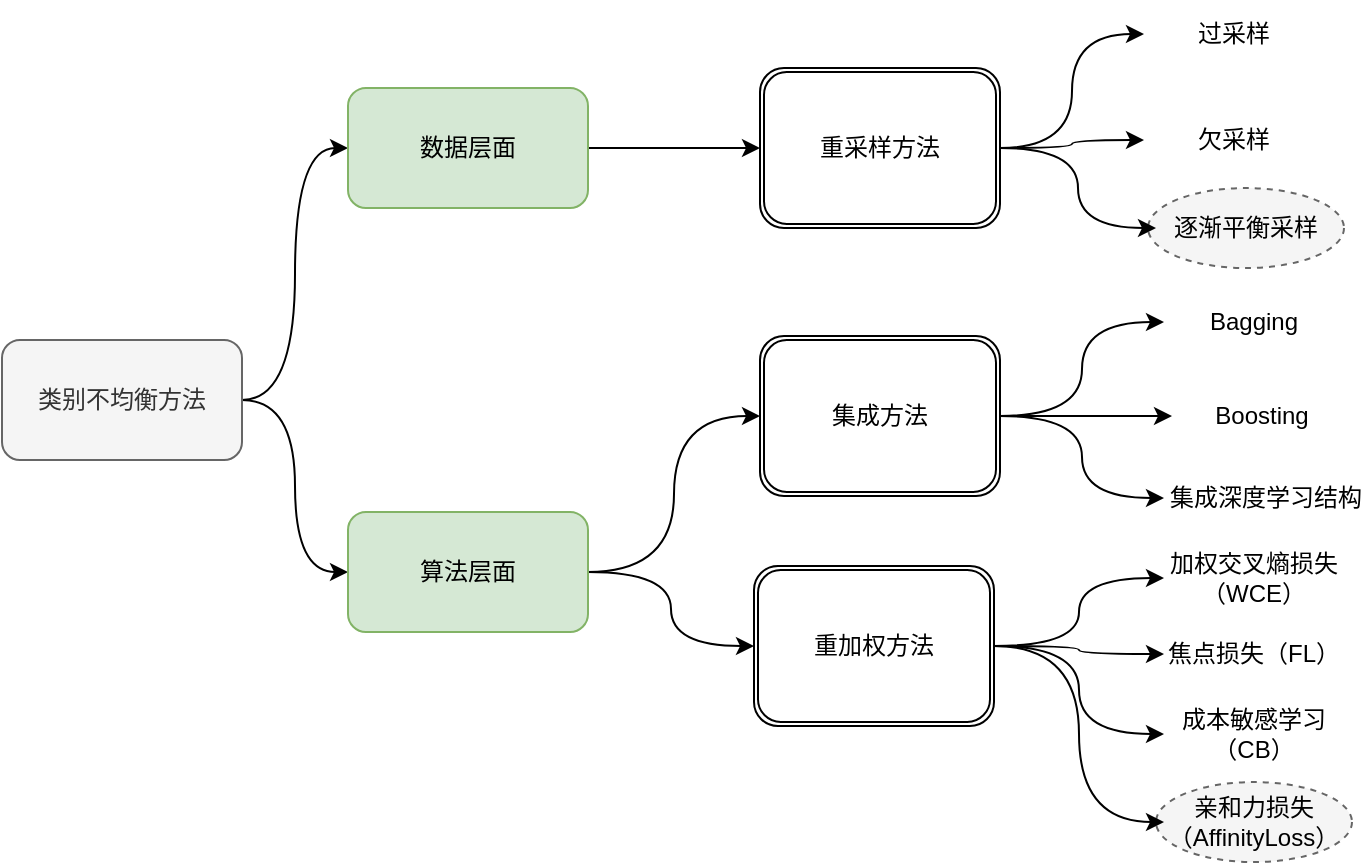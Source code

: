 <mxfile version="26.2.12">
  <diagram name="第 1 页" id="IvPZlndUoE6Re-1l50dJ">
    <mxGraphModel dx="1044" dy="562" grid="0" gridSize="10" guides="1" tooltips="1" connect="1" arrows="1" fold="1" page="1" pageScale="1" pageWidth="827" pageHeight="1169" math="0" shadow="0">
      <root>
        <mxCell id="0" />
        <mxCell id="1" parent="0" />
        <mxCell id="4BrUw0PnxXfCZn6Bulv5-29" value="" style="ellipse;whiteSpace=wrap;html=1;fillColor=#f5f5f5;strokeColor=#666666;fontColor=#333333;dashed=1;" vertex="1" parent="1">
          <mxGeometry x="597" y="856" width="98" height="40" as="geometry" />
        </mxCell>
        <mxCell id="4BrUw0PnxXfCZn6Bulv5-28" value="" style="ellipse;whiteSpace=wrap;html=1;fillColor=#f5f5f5;strokeColor=#666666;fontColor=#333333;dashed=1;" vertex="1" parent="1">
          <mxGeometry x="593" y="559" width="98" height="40" as="geometry" />
        </mxCell>
        <mxCell id="4BrUw0PnxXfCZn6Bulv5-26" value="逐渐平衡采样" style="rounded=1;whiteSpace=wrap;html=1;strokeColor=none;fillColor=none;" vertex="1" parent="1">
          <mxGeometry x="597" y="562" width="90" height="34" as="geometry" />
        </mxCell>
        <mxCell id="4BrUw0PnxXfCZn6Bulv5-37" style="edgeStyle=orthogonalEdgeStyle;curved=1;rounded=0;orthogonalLoop=1;jettySize=auto;html=1;exitX=1;exitY=0.5;exitDx=0;exitDy=0;entryX=0;entryY=0.5;entryDx=0;entryDy=0;" edge="1" parent="1" source="4BrUw0PnxXfCZn6Bulv5-1" target="4BrUw0PnxXfCZn6Bulv5-35">
          <mxGeometry relative="1" as="geometry" />
        </mxCell>
        <mxCell id="4BrUw0PnxXfCZn6Bulv5-39" style="edgeStyle=orthogonalEdgeStyle;curved=1;rounded=0;orthogonalLoop=1;jettySize=auto;html=1;exitX=1;exitY=0.5;exitDx=0;exitDy=0;entryX=0;entryY=0.5;entryDx=0;entryDy=0;" edge="1" parent="1" source="4BrUw0PnxXfCZn6Bulv5-1" target="4BrUw0PnxXfCZn6Bulv5-36">
          <mxGeometry relative="1" as="geometry" />
        </mxCell>
        <mxCell id="4BrUw0PnxXfCZn6Bulv5-1" value="类别不均衡方法" style="rounded=1;whiteSpace=wrap;html=1;fillColor=#f5f5f5;strokeColor=#666666;fontColor=#333333;" vertex="1" parent="1">
          <mxGeometry x="20" y="635" width="120" height="60" as="geometry" />
        </mxCell>
        <mxCell id="4BrUw0PnxXfCZn6Bulv5-18" style="edgeStyle=orthogonalEdgeStyle;rounded=0;orthogonalLoop=1;jettySize=auto;html=1;exitX=1;exitY=0.5;exitDx=0;exitDy=0;curved=1;" edge="1" parent="1" source="4BrUw0PnxXfCZn6Bulv5-3" target="4BrUw0PnxXfCZn6Bulv5-16">
          <mxGeometry relative="1" as="geometry" />
        </mxCell>
        <mxCell id="4BrUw0PnxXfCZn6Bulv5-19" style="edgeStyle=orthogonalEdgeStyle;rounded=0;orthogonalLoop=1;jettySize=auto;html=1;exitX=1;exitY=0.5;exitDx=0;exitDy=0;curved=1;" edge="1" parent="1" source="4BrUw0PnxXfCZn6Bulv5-3" target="4BrUw0PnxXfCZn6Bulv5-15">
          <mxGeometry relative="1" as="geometry" />
        </mxCell>
        <mxCell id="4BrUw0PnxXfCZn6Bulv5-20" style="edgeStyle=orthogonalEdgeStyle;rounded=0;orthogonalLoop=1;jettySize=auto;html=1;exitX=1;exitY=0.5;exitDx=0;exitDy=0;entryX=0;entryY=0.5;entryDx=0;entryDy=0;curved=1;" edge="1" parent="1" source="4BrUw0PnxXfCZn6Bulv5-3" target="4BrUw0PnxXfCZn6Bulv5-17">
          <mxGeometry relative="1" as="geometry" />
        </mxCell>
        <mxCell id="4BrUw0PnxXfCZn6Bulv5-3" value="集成方法" style="shape=ext;double=1;rounded=1;whiteSpace=wrap;html=1;" vertex="1" parent="1">
          <mxGeometry x="399" y="633" width="120" height="80" as="geometry" />
        </mxCell>
        <mxCell id="4BrUw0PnxXfCZn6Bulv5-13" style="edgeStyle=orthogonalEdgeStyle;rounded=0;orthogonalLoop=1;jettySize=auto;html=1;exitX=1;exitY=0.5;exitDx=0;exitDy=0;curved=1;" edge="1" parent="1" source="4BrUw0PnxXfCZn6Bulv5-4" target="4BrUw0PnxXfCZn6Bulv5-11">
          <mxGeometry relative="1" as="geometry" />
        </mxCell>
        <mxCell id="4BrUw0PnxXfCZn6Bulv5-14" style="edgeStyle=orthogonalEdgeStyle;rounded=0;orthogonalLoop=1;jettySize=auto;html=1;exitX=1;exitY=0.5;exitDx=0;exitDy=0;curved=1;" edge="1" parent="1" source="4BrUw0PnxXfCZn6Bulv5-4" target="4BrUw0PnxXfCZn6Bulv5-12">
          <mxGeometry relative="1" as="geometry" />
        </mxCell>
        <mxCell id="4BrUw0PnxXfCZn6Bulv5-27" style="edgeStyle=orthogonalEdgeStyle;rounded=0;orthogonalLoop=1;jettySize=auto;html=1;exitX=1;exitY=0.5;exitDx=0;exitDy=0;entryX=0;entryY=0.5;entryDx=0;entryDy=0;curved=1;" edge="1" parent="1" source="4BrUw0PnxXfCZn6Bulv5-4" target="4BrUw0PnxXfCZn6Bulv5-26">
          <mxGeometry relative="1" as="geometry" />
        </mxCell>
        <mxCell id="4BrUw0PnxXfCZn6Bulv5-4" value="重采样方法" style="shape=ext;double=1;rounded=1;whiteSpace=wrap;html=1;" vertex="1" parent="1">
          <mxGeometry x="399" y="499" width="120" height="80" as="geometry" />
        </mxCell>
        <mxCell id="4BrUw0PnxXfCZn6Bulv5-30" style="edgeStyle=orthogonalEdgeStyle;rounded=0;orthogonalLoop=1;jettySize=auto;html=1;exitX=1;exitY=0.5;exitDx=0;exitDy=0;curved=1;" edge="1" parent="1" source="4BrUw0PnxXfCZn6Bulv5-5" target="4BrUw0PnxXfCZn6Bulv5-21">
          <mxGeometry relative="1" as="geometry" />
        </mxCell>
        <mxCell id="4BrUw0PnxXfCZn6Bulv5-31" style="edgeStyle=orthogonalEdgeStyle;curved=1;rounded=0;orthogonalLoop=1;jettySize=auto;html=1;exitX=1;exitY=0.5;exitDx=0;exitDy=0;entryX=0;entryY=0.5;entryDx=0;entryDy=0;" edge="1" parent="1" source="4BrUw0PnxXfCZn6Bulv5-5" target="4BrUw0PnxXfCZn6Bulv5-23">
          <mxGeometry relative="1" as="geometry" />
        </mxCell>
        <mxCell id="4BrUw0PnxXfCZn6Bulv5-32" style="edgeStyle=orthogonalEdgeStyle;curved=1;rounded=0;orthogonalLoop=1;jettySize=auto;html=1;exitX=1;exitY=0.5;exitDx=0;exitDy=0;" edge="1" parent="1" source="4BrUw0PnxXfCZn6Bulv5-5" target="4BrUw0PnxXfCZn6Bulv5-22">
          <mxGeometry relative="1" as="geometry" />
        </mxCell>
        <mxCell id="4BrUw0PnxXfCZn6Bulv5-33" style="edgeStyle=orthogonalEdgeStyle;curved=1;rounded=0;orthogonalLoop=1;jettySize=auto;html=1;exitX=1;exitY=0.5;exitDx=0;exitDy=0;entryX=0;entryY=0.5;entryDx=0;entryDy=0;" edge="1" parent="1" source="4BrUw0PnxXfCZn6Bulv5-5" target="4BrUw0PnxXfCZn6Bulv5-24">
          <mxGeometry relative="1" as="geometry" />
        </mxCell>
        <mxCell id="4BrUw0PnxXfCZn6Bulv5-5" value="重加权方法" style="shape=ext;double=1;rounded=1;whiteSpace=wrap;html=1;" vertex="1" parent="1">
          <mxGeometry x="396" y="748" width="120" height="80" as="geometry" />
        </mxCell>
        <mxCell id="4BrUw0PnxXfCZn6Bulv5-11" value="过采样" style="rounded=1;whiteSpace=wrap;html=1;strokeColor=none;" vertex="1" parent="1">
          <mxGeometry x="591" y="465" width="90" height="34" as="geometry" />
        </mxCell>
        <mxCell id="4BrUw0PnxXfCZn6Bulv5-12" value="欠采样" style="rounded=1;whiteSpace=wrap;html=1;strokeColor=none;" vertex="1" parent="1">
          <mxGeometry x="591" y="518" width="90" height="34" as="geometry" />
        </mxCell>
        <mxCell id="4BrUw0PnxXfCZn6Bulv5-15" value="Boosting" style="rounded=1;whiteSpace=wrap;html=1;strokeColor=none;" vertex="1" parent="1">
          <mxGeometry x="605" y="656" width="90" height="34" as="geometry" />
        </mxCell>
        <mxCell id="4BrUw0PnxXfCZn6Bulv5-16" value="Bagging" style="rounded=1;whiteSpace=wrap;html=1;strokeColor=none;" vertex="1" parent="1">
          <mxGeometry x="601" y="609" width="90" height="34" as="geometry" />
        </mxCell>
        <mxCell id="4BrUw0PnxXfCZn6Bulv5-17" value="集成深度学习结构" style="rounded=1;whiteSpace=wrap;html=1;strokeColor=none;" vertex="1" parent="1">
          <mxGeometry x="601" y="697" width="102" height="34" as="geometry" />
        </mxCell>
        <mxCell id="4BrUw0PnxXfCZn6Bulv5-21" value="加权交叉熵损失（WCE）" style="rounded=1;whiteSpace=wrap;html=1;strokeColor=none;" vertex="1" parent="1">
          <mxGeometry x="601" y="737" width="90" height="34" as="geometry" />
        </mxCell>
        <mxCell id="4BrUw0PnxXfCZn6Bulv5-22" value="成本敏感学习（CB）" style="rounded=1;whiteSpace=wrap;html=1;strokeColor=none;" vertex="1" parent="1">
          <mxGeometry x="601" y="815" width="90" height="34" as="geometry" />
        </mxCell>
        <mxCell id="4BrUw0PnxXfCZn6Bulv5-23" value="焦点损失（FL）" style="rounded=1;whiteSpace=wrap;html=1;strokeColor=none;" vertex="1" parent="1">
          <mxGeometry x="601" y="775" width="90" height="34" as="geometry" />
        </mxCell>
        <mxCell id="4BrUw0PnxXfCZn6Bulv5-24" value="亲和力损失&lt;div&gt;（AffinityLoss）&lt;/div&gt;" style="rounded=1;whiteSpace=wrap;html=1;strokeColor=none;dashed=1;fillColor=none;" vertex="1" parent="1">
          <mxGeometry x="601" y="859" width="90" height="34" as="geometry" />
        </mxCell>
        <mxCell id="4BrUw0PnxXfCZn6Bulv5-43" style="edgeStyle=orthogonalEdgeStyle;curved=1;rounded=0;orthogonalLoop=1;jettySize=auto;html=1;exitX=1;exitY=0.5;exitDx=0;exitDy=0;entryX=0;entryY=0.5;entryDx=0;entryDy=0;" edge="1" parent="1" source="4BrUw0PnxXfCZn6Bulv5-35" target="4BrUw0PnxXfCZn6Bulv5-4">
          <mxGeometry relative="1" as="geometry" />
        </mxCell>
        <mxCell id="4BrUw0PnxXfCZn6Bulv5-35" value="数据层面" style="rounded=1;whiteSpace=wrap;html=1;fillColor=#d5e8d4;strokeColor=#82b366;" vertex="1" parent="1">
          <mxGeometry x="193" y="509" width="120" height="60" as="geometry" />
        </mxCell>
        <mxCell id="4BrUw0PnxXfCZn6Bulv5-41" style="edgeStyle=orthogonalEdgeStyle;curved=1;rounded=0;orthogonalLoop=1;jettySize=auto;html=1;exitX=1;exitY=0.5;exitDx=0;exitDy=0;entryX=0;entryY=0.5;entryDx=0;entryDy=0;" edge="1" parent="1" source="4BrUw0PnxXfCZn6Bulv5-36" target="4BrUw0PnxXfCZn6Bulv5-3">
          <mxGeometry relative="1" as="geometry" />
        </mxCell>
        <mxCell id="4BrUw0PnxXfCZn6Bulv5-42" style="edgeStyle=orthogonalEdgeStyle;curved=1;rounded=0;orthogonalLoop=1;jettySize=auto;html=1;exitX=1;exitY=0.5;exitDx=0;exitDy=0;" edge="1" parent="1" source="4BrUw0PnxXfCZn6Bulv5-36" target="4BrUw0PnxXfCZn6Bulv5-5">
          <mxGeometry relative="1" as="geometry" />
        </mxCell>
        <mxCell id="4BrUw0PnxXfCZn6Bulv5-36" value="算法层面" style="rounded=1;whiteSpace=wrap;html=1;fillColor=#d5e8d4;strokeColor=#82b366;" vertex="1" parent="1">
          <mxGeometry x="193" y="721" width="120" height="60" as="geometry" />
        </mxCell>
      </root>
    </mxGraphModel>
  </diagram>
</mxfile>
